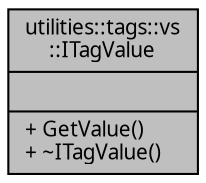 digraph "utilities::tags::vs::ITagValue"
{
 // INTERACTIVE_SVG=YES
  edge [fontname="Verdana",fontsize="10",labelfontname="Verdana",labelfontsize="10"];
  node [fontname="Verdana",fontsize="10",shape=record];
  Node1 [label="{utilities::tags::vs\l::ITagValue\n||+ GetValue()\l+ ~ITagValue()\l}",height=0.2,width=0.4,color="black", fillcolor="grey75", style="filled", fontcolor="black"];
}
